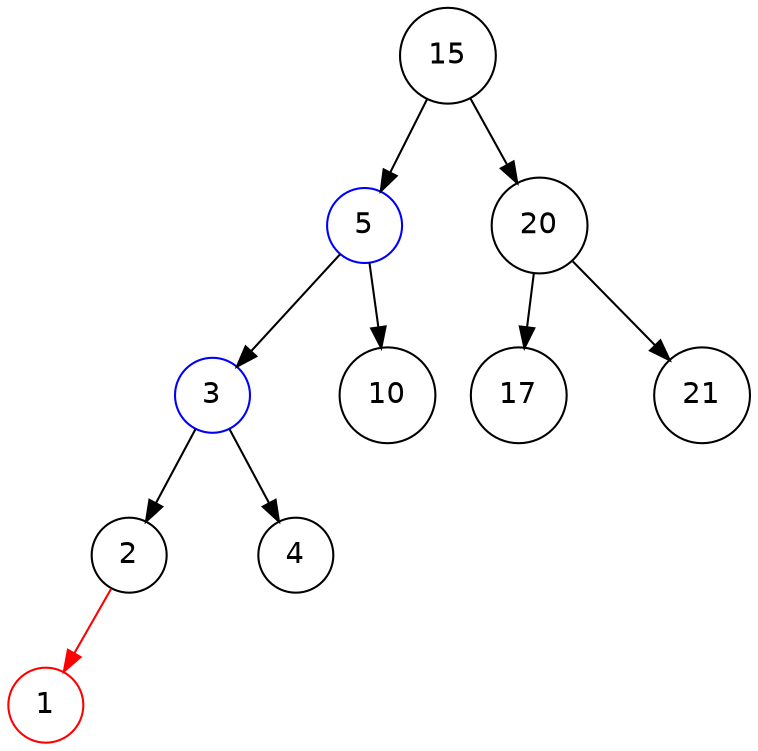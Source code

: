 digraph G {
	graph [fontname = "Helvetica"];
	node [fontname = "Helvetica",shape=circle];
	edge [fontname = "Helvetica"];
	3 [color=blue];
	5 [color=blue];

	15 -> 5;
	m15 [label="", width=0.1, style=invis];
	15 -> m15 [style=invis];
	15 -> 20;
	{rank=same 5 -> m15 -> 20 [style=invis]};
	
	5 -> 3;
	m5 [label="", width=0.1, style=invis];
	5 -> m5 [style=invis];
	5 -> 10;
	{rank=same 3 -> m5 -> 10 [style=invis]};

	3 -> 2;
	m3 [label="", width=0.1, style=invis];
	3 -> m3 [style=invis];
	3 -> 4;
	{rank=same 2 -> m3 -> 4 [style=invis]};

	1 [color=red];
	2 -> 1 [color=red];
	m2 [label="", width=0.1, style=invis];
	2 -> m2 [style=invis];
	r2 [label="", width=0.1, style=invis];
	2 -> r2 [style=invis];
	{rank=same 1 -> m2 -> r2 [style=invis]};

	20 -> 17;
	m20 [label="", width=0.1, style=invis];
	20 -> m20 [style=invis];
	20 -> 21;
	{rank=same 17 -> m20 -> 21 [style=invis]};
}
